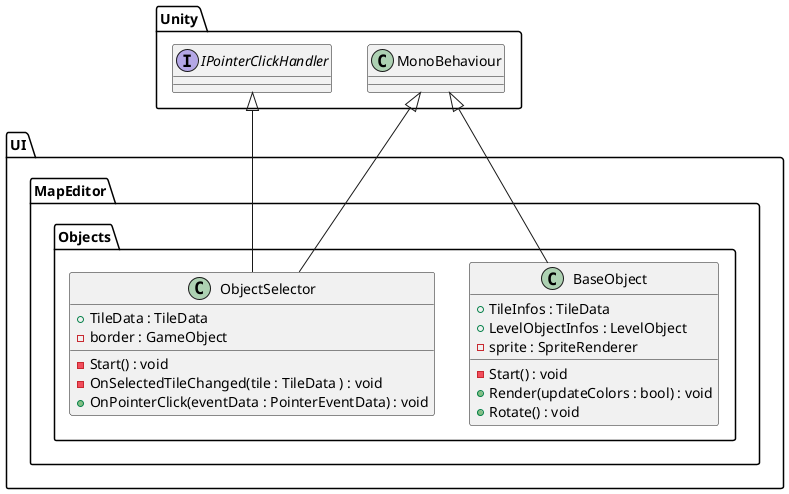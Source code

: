 @startuml

package Unity {
    class MonoBehaviour
    interface IPointerClickHandler
}

package UI {
    package MapEditor{
        package Objects {
            class BaseObject
            {
                + TileInfos : TileData
                + LevelObjectInfos : LevelObject
                - sprite : SpriteRenderer
                - Start() : void
                + Render(updateColors : bool) : void
                + Rotate() : void
            }
            MonoBehaviour <|-- BaseObject

            class ObjectSelector
            {
                + TileData : TileData
                - border : GameObject
                - Start() : void
                - OnSelectedTileChanged(tile : TileData ) : void
                + OnPointerClick(eventData : PointerEventData) : void
            }
            MonoBehaviour <|-- ObjectSelector
            IPointerClickHandler <|-- ObjectSelector
        }

    }
}

@enduml